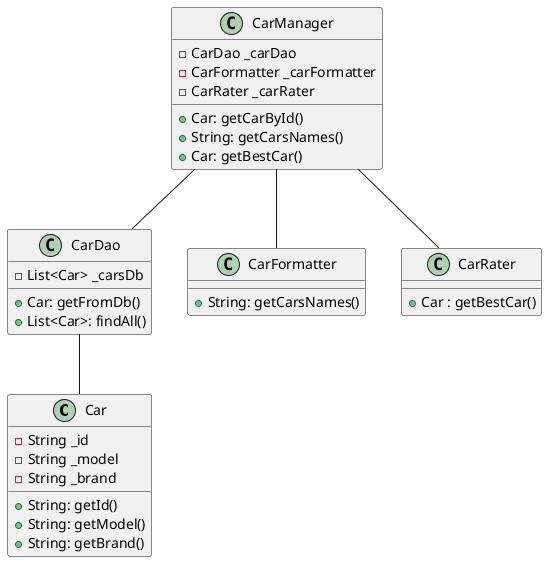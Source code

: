 @startuml SRP
 
class Car {
-String _id 
-String _model 
-String _brand
+String: getId()
+String: getModel()
+String: getBrand()
}

class CarDao {
-List<Car> _carsDb
+ Car: getFromDb()
+ List<Car>: findAll()
}
class   CarFormatter {
+ String: getCarsNames()
}
class   CarRater {
+Car : getBestCar()
}
class   CarManager {
- CarDao _carDao
- CarFormatter _carFormatter
- CarRater _carRater

+Car: getCarById()
+String: getCarsNames()
+Car: getBestCar()
}

CarDao -- Car
CarManager -- CarDao
CarManager -- CarRater
CarManager -- CarFormatter

@enduml